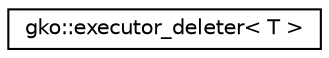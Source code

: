 digraph "Graphical Class Hierarchy"
{
 // INTERACTIVE_SVG=YES
  edge [fontname="Helvetica",fontsize="10",labelfontname="Helvetica",labelfontsize="10"];
  node [fontname="Helvetica",fontsize="10",shape=record];
  rankdir="LR";
  Node1 [label="gko::executor_deleter\< T \>",height=0.2,width=0.4,color="black", fillcolor="white", style="filled",URL="$classgko_1_1executor__deleter.html",tooltip="This is a deleter that uses an executor&#39;s free method to deallocate the data. "];
}
